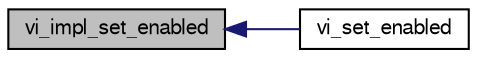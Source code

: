 digraph "vi_impl_set_enabled"
{
  edge [fontname="FreeSans",fontsize="10",labelfontname="FreeSans",labelfontsize="10"];
  node [fontname="FreeSans",fontsize="10",shape=record];
  rankdir="LR";
  Node1 [label="vi_impl_set_enabled",height=0.2,width=0.4,color="black", fillcolor="grey75", style="filled", fontcolor="black"];
  Node1 -> Node2 [dir="back",color="midnightblue",fontsize="10",style="solid",fontname="FreeSans"];
  Node2 [label="vi_set_enabled",height=0.2,width=0.4,color="black", fillcolor="white", style="filled",URL="$vi_8h.html#ab04d8e9405771c2464a04337115580fb"];
}
